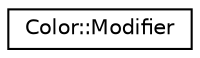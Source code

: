 digraph "Graphical Class Hierarchy"
{
 // LATEX_PDF_SIZE
  edge [fontname="Helvetica",fontsize="10",labelfontname="Helvetica",labelfontsize="10"];
  node [fontname="Helvetica",fontsize="10",shape=record];
  rankdir="LR";
  Node0 [label="Color::Modifier",height=0.2,width=0.4,color="black", fillcolor="white", style="filled",URL="$classColor_1_1Modifier.html",tooltip="Modifier class for ANSI escape codes."];
}
